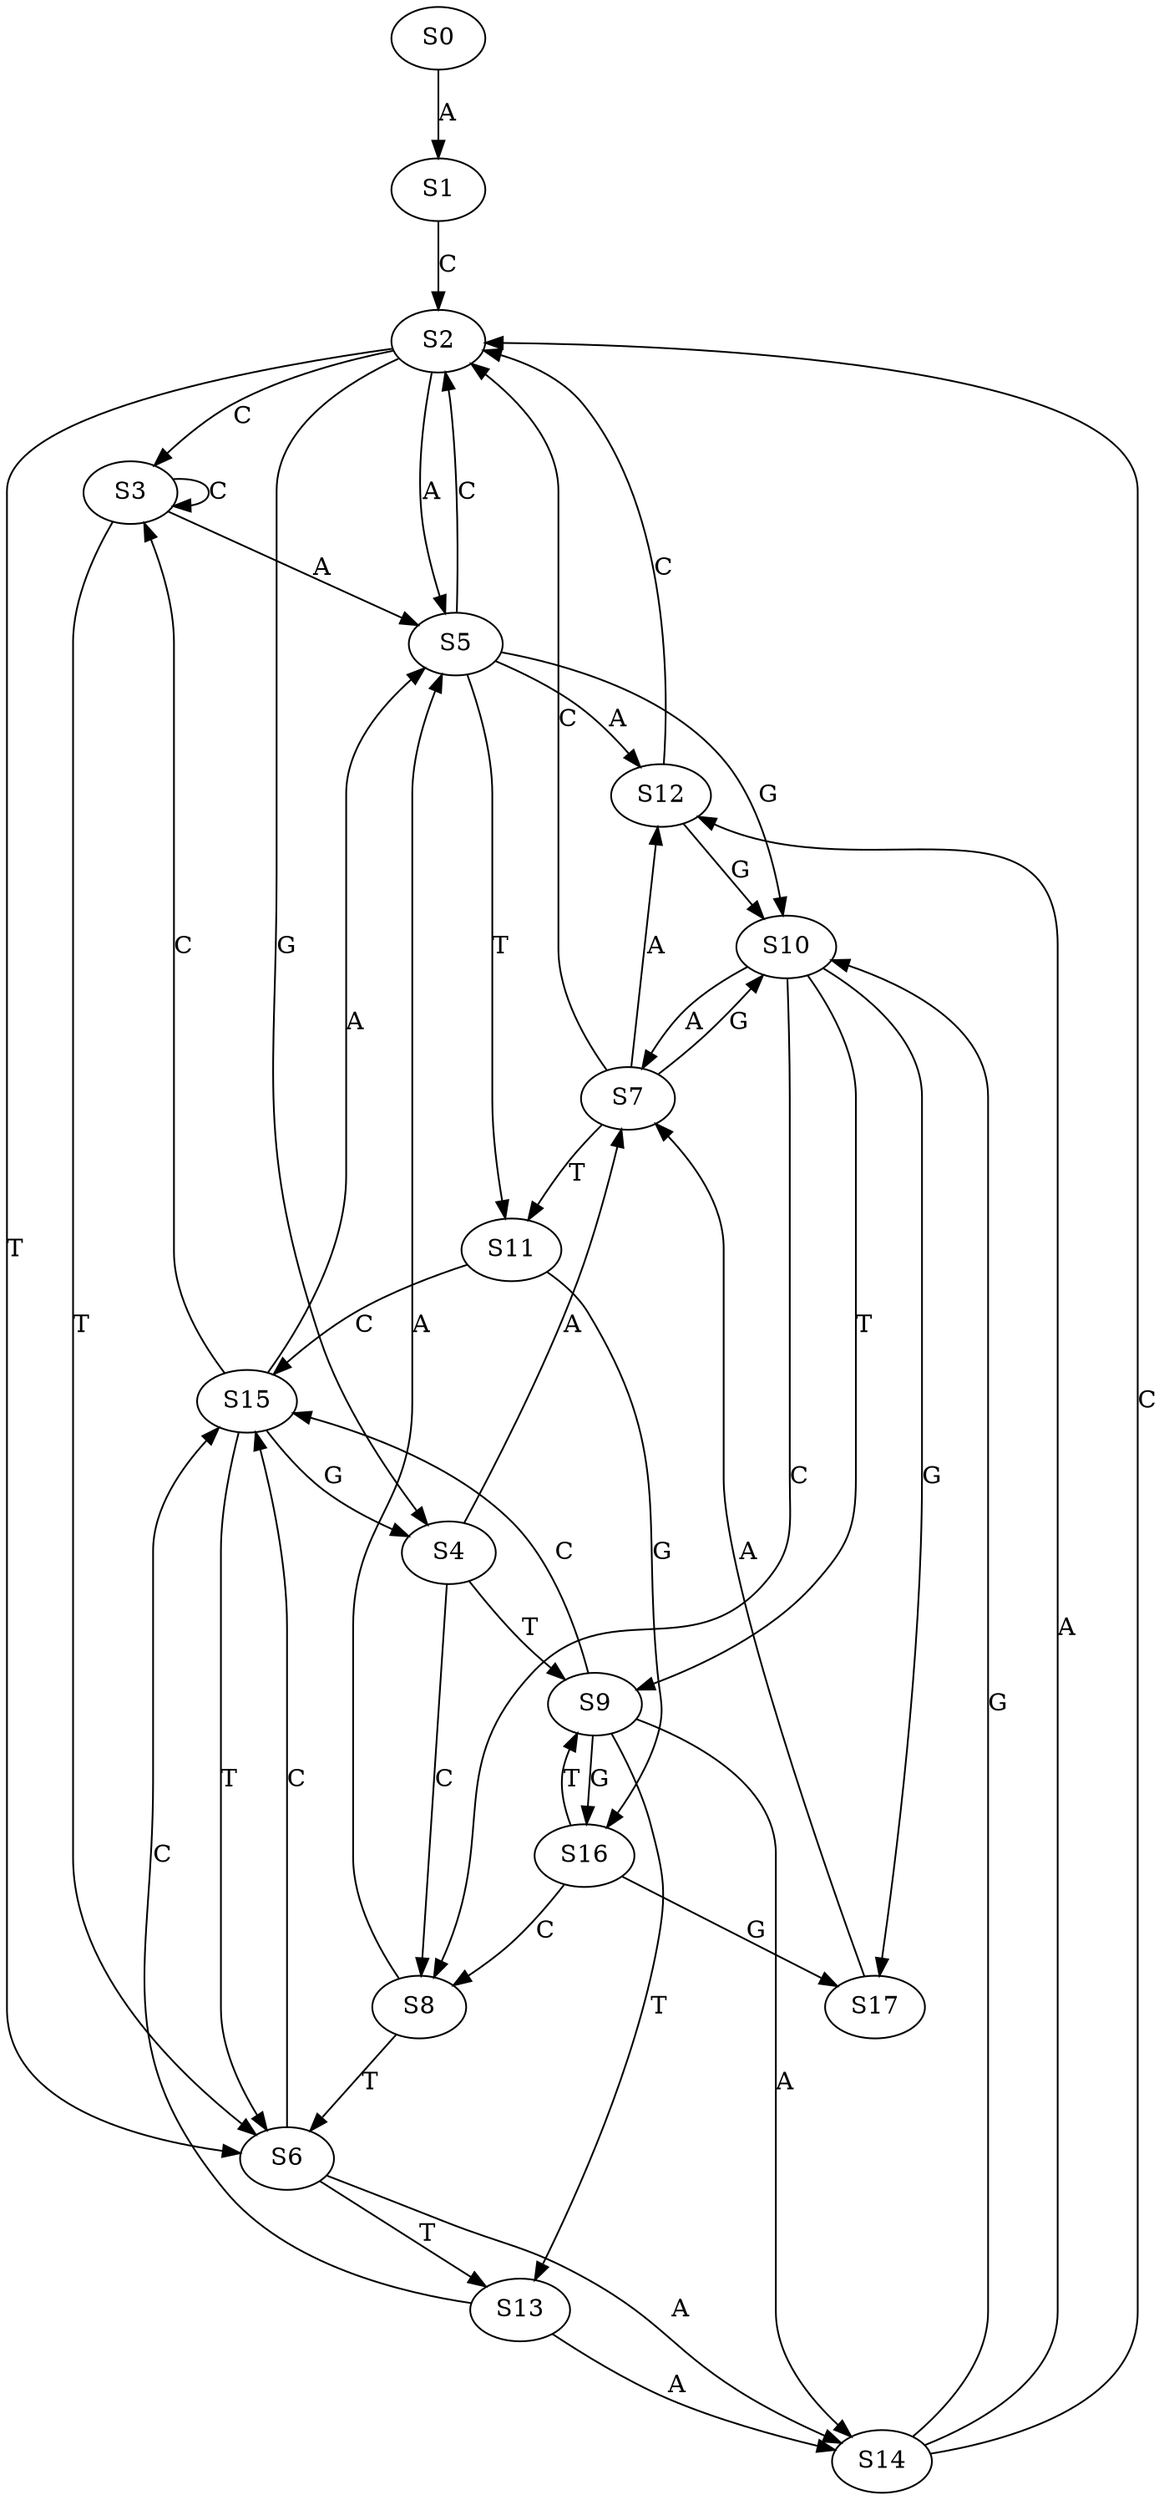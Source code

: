 strict digraph  {
	S0 -> S1 [ label = A ];
	S1 -> S2 [ label = C ];
	S2 -> S3 [ label = C ];
	S2 -> S4 [ label = G ];
	S2 -> S5 [ label = A ];
	S2 -> S6 [ label = T ];
	S3 -> S5 [ label = A ];
	S3 -> S6 [ label = T ];
	S3 -> S3 [ label = C ];
	S4 -> S7 [ label = A ];
	S4 -> S8 [ label = C ];
	S4 -> S9 [ label = T ];
	S5 -> S10 [ label = G ];
	S5 -> S11 [ label = T ];
	S5 -> S12 [ label = A ];
	S5 -> S2 [ label = C ];
	S6 -> S13 [ label = T ];
	S6 -> S14 [ label = A ];
	S6 -> S15 [ label = C ];
	S7 -> S12 [ label = A ];
	S7 -> S2 [ label = C ];
	S7 -> S11 [ label = T ];
	S7 -> S10 [ label = G ];
	S8 -> S5 [ label = A ];
	S8 -> S6 [ label = T ];
	S9 -> S15 [ label = C ];
	S9 -> S13 [ label = T ];
	S9 -> S14 [ label = A ];
	S9 -> S16 [ label = G ];
	S10 -> S9 [ label = T ];
	S10 -> S8 [ label = C ];
	S10 -> S7 [ label = A ];
	S10 -> S17 [ label = G ];
	S11 -> S16 [ label = G ];
	S11 -> S15 [ label = C ];
	S12 -> S10 [ label = G ];
	S12 -> S2 [ label = C ];
	S13 -> S14 [ label = A ];
	S13 -> S15 [ label = C ];
	S14 -> S10 [ label = G ];
	S14 -> S2 [ label = C ];
	S14 -> S12 [ label = A ];
	S15 -> S5 [ label = A ];
	S15 -> S3 [ label = C ];
	S15 -> S4 [ label = G ];
	S15 -> S6 [ label = T ];
	S16 -> S8 [ label = C ];
	S16 -> S17 [ label = G ];
	S16 -> S9 [ label = T ];
	S17 -> S7 [ label = A ];
}
